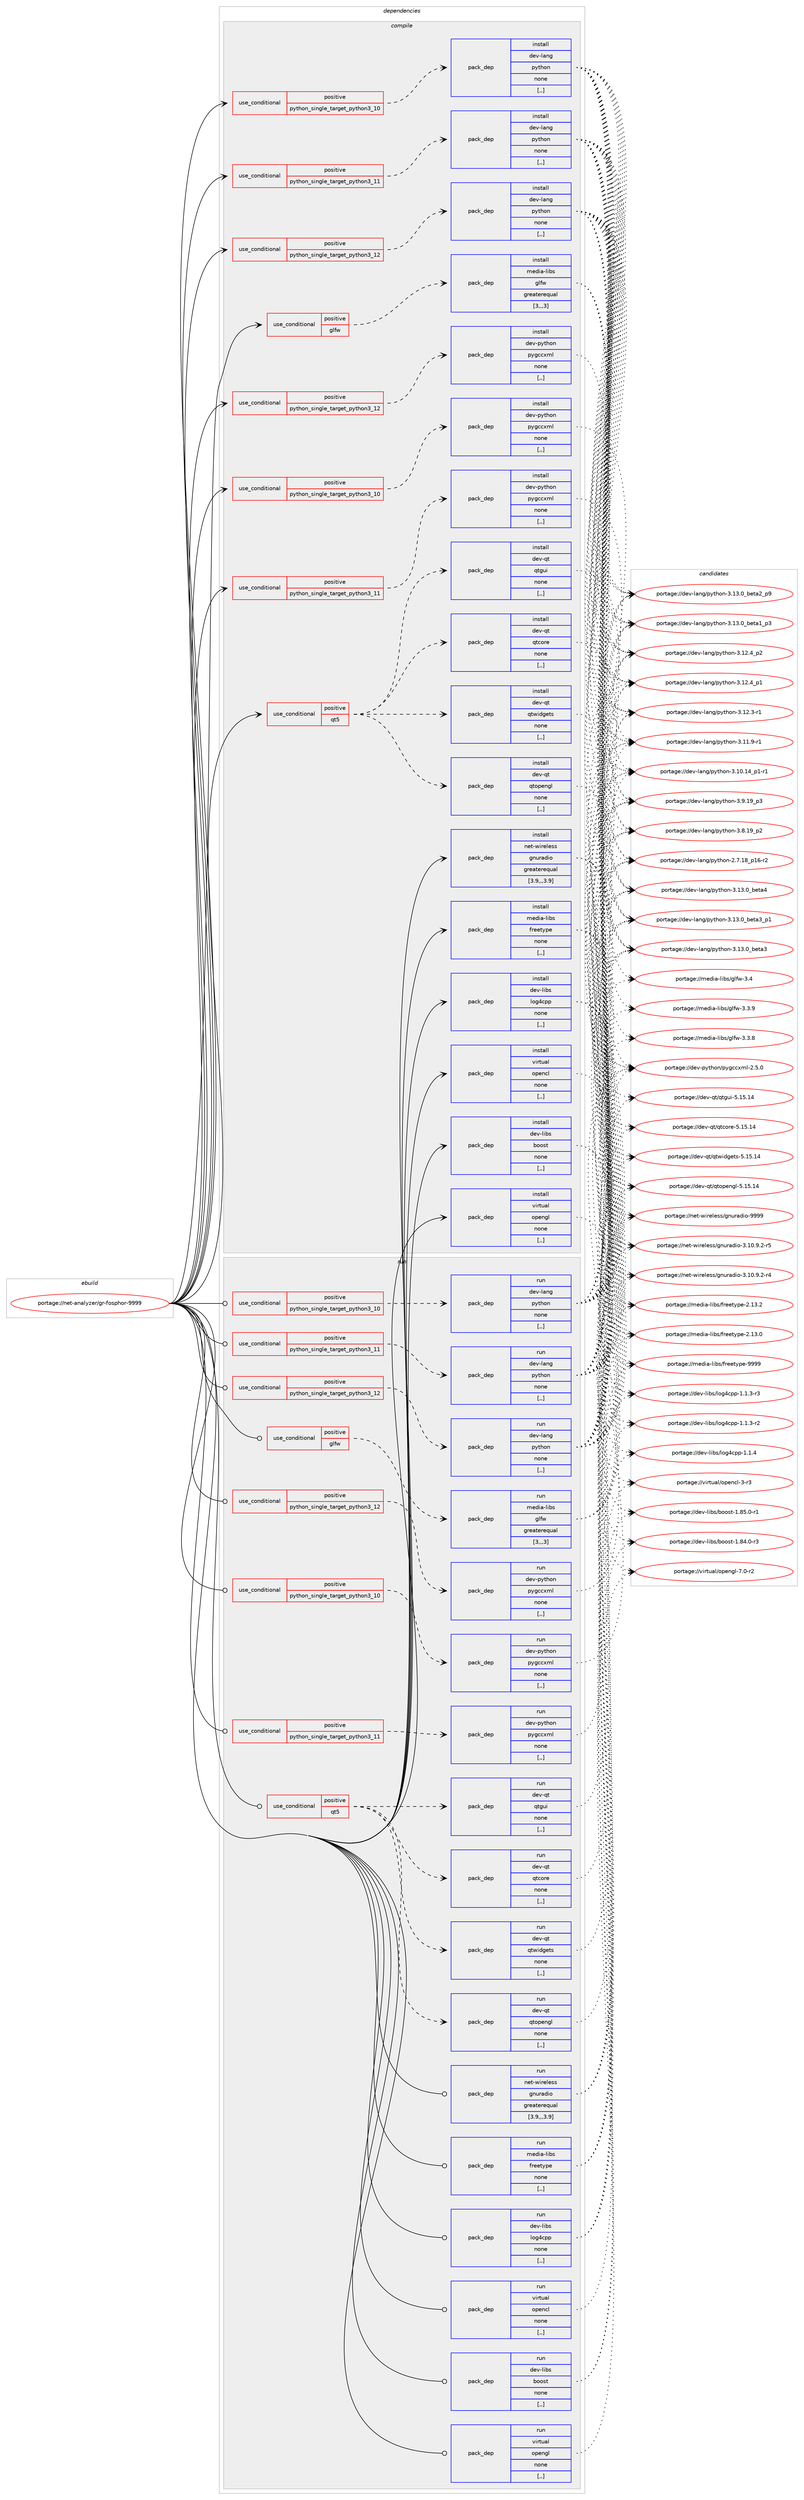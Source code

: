 digraph prolog {

# *************
# Graph options
# *************

newrank=true;
concentrate=true;
compound=true;
graph [rankdir=LR,fontname=Helvetica,fontsize=10,ranksep=1.5];#, ranksep=2.5, nodesep=0.2];
edge  [arrowhead=vee];
node  [fontname=Helvetica,fontsize=10];

# **********
# The ebuild
# **********

subgraph cluster_leftcol {
color=gray;
label=<<i>ebuild</i>>;
id [label="portage://net-analyzer/gr-fosphor-9999", color=red, width=4, href="../net-analyzer/gr-fosphor-9999.svg"];
}

# ****************
# The dependencies
# ****************

subgraph cluster_midcol {
color=gray;
label=<<i>dependencies</i>>;
subgraph cluster_compile {
fillcolor="#eeeeee";
style=filled;
label=<<i>compile</i>>;
subgraph cond86715 {
dependency336898 [label=<<TABLE BORDER="0" CELLBORDER="1" CELLSPACING="0" CELLPADDING="4"><TR><TD ROWSPAN="3" CELLPADDING="10">use_conditional</TD></TR><TR><TD>positive</TD></TR><TR><TD>glfw</TD></TR></TABLE>>, shape=none, color=red];
subgraph pack247632 {
dependency336899 [label=<<TABLE BORDER="0" CELLBORDER="1" CELLSPACING="0" CELLPADDING="4" WIDTH="220"><TR><TD ROWSPAN="6" CELLPADDING="30">pack_dep</TD></TR><TR><TD WIDTH="110">install</TD></TR><TR><TD>media-libs</TD></TR><TR><TD>glfw</TD></TR><TR><TD>greaterequal</TD></TR><TR><TD>[3,,,3]</TD></TR></TABLE>>, shape=none, color=blue];
}
dependency336898:e -> dependency336899:w [weight=20,style="dashed",arrowhead="vee"];
}
id:e -> dependency336898:w [weight=20,style="solid",arrowhead="vee"];
subgraph cond86716 {
dependency336900 [label=<<TABLE BORDER="0" CELLBORDER="1" CELLSPACING="0" CELLPADDING="4"><TR><TD ROWSPAN="3" CELLPADDING="10">use_conditional</TD></TR><TR><TD>positive</TD></TR><TR><TD>python_single_target_python3_10</TD></TR></TABLE>>, shape=none, color=red];
subgraph pack247633 {
dependency336901 [label=<<TABLE BORDER="0" CELLBORDER="1" CELLSPACING="0" CELLPADDING="4" WIDTH="220"><TR><TD ROWSPAN="6" CELLPADDING="30">pack_dep</TD></TR><TR><TD WIDTH="110">install</TD></TR><TR><TD>dev-lang</TD></TR><TR><TD>python</TD></TR><TR><TD>none</TD></TR><TR><TD>[,,]</TD></TR></TABLE>>, shape=none, color=blue];
}
dependency336900:e -> dependency336901:w [weight=20,style="dashed",arrowhead="vee"];
}
id:e -> dependency336900:w [weight=20,style="solid",arrowhead="vee"];
subgraph cond86717 {
dependency336902 [label=<<TABLE BORDER="0" CELLBORDER="1" CELLSPACING="0" CELLPADDING="4"><TR><TD ROWSPAN="3" CELLPADDING="10">use_conditional</TD></TR><TR><TD>positive</TD></TR><TR><TD>python_single_target_python3_10</TD></TR></TABLE>>, shape=none, color=red];
subgraph pack247634 {
dependency336903 [label=<<TABLE BORDER="0" CELLBORDER="1" CELLSPACING="0" CELLPADDING="4" WIDTH="220"><TR><TD ROWSPAN="6" CELLPADDING="30">pack_dep</TD></TR><TR><TD WIDTH="110">install</TD></TR><TR><TD>dev-python</TD></TR><TR><TD>pygccxml</TD></TR><TR><TD>none</TD></TR><TR><TD>[,,]</TD></TR></TABLE>>, shape=none, color=blue];
}
dependency336902:e -> dependency336903:w [weight=20,style="dashed",arrowhead="vee"];
}
id:e -> dependency336902:w [weight=20,style="solid",arrowhead="vee"];
subgraph cond86718 {
dependency336904 [label=<<TABLE BORDER="0" CELLBORDER="1" CELLSPACING="0" CELLPADDING="4"><TR><TD ROWSPAN="3" CELLPADDING="10">use_conditional</TD></TR><TR><TD>positive</TD></TR><TR><TD>python_single_target_python3_11</TD></TR></TABLE>>, shape=none, color=red];
subgraph pack247635 {
dependency336905 [label=<<TABLE BORDER="0" CELLBORDER="1" CELLSPACING="0" CELLPADDING="4" WIDTH="220"><TR><TD ROWSPAN="6" CELLPADDING="30">pack_dep</TD></TR><TR><TD WIDTH="110">install</TD></TR><TR><TD>dev-lang</TD></TR><TR><TD>python</TD></TR><TR><TD>none</TD></TR><TR><TD>[,,]</TD></TR></TABLE>>, shape=none, color=blue];
}
dependency336904:e -> dependency336905:w [weight=20,style="dashed",arrowhead="vee"];
}
id:e -> dependency336904:w [weight=20,style="solid",arrowhead="vee"];
subgraph cond86719 {
dependency336906 [label=<<TABLE BORDER="0" CELLBORDER="1" CELLSPACING="0" CELLPADDING="4"><TR><TD ROWSPAN="3" CELLPADDING="10">use_conditional</TD></TR><TR><TD>positive</TD></TR><TR><TD>python_single_target_python3_11</TD></TR></TABLE>>, shape=none, color=red];
subgraph pack247636 {
dependency336907 [label=<<TABLE BORDER="0" CELLBORDER="1" CELLSPACING="0" CELLPADDING="4" WIDTH="220"><TR><TD ROWSPAN="6" CELLPADDING="30">pack_dep</TD></TR><TR><TD WIDTH="110">install</TD></TR><TR><TD>dev-python</TD></TR><TR><TD>pygccxml</TD></TR><TR><TD>none</TD></TR><TR><TD>[,,]</TD></TR></TABLE>>, shape=none, color=blue];
}
dependency336906:e -> dependency336907:w [weight=20,style="dashed",arrowhead="vee"];
}
id:e -> dependency336906:w [weight=20,style="solid",arrowhead="vee"];
subgraph cond86720 {
dependency336908 [label=<<TABLE BORDER="0" CELLBORDER="1" CELLSPACING="0" CELLPADDING="4"><TR><TD ROWSPAN="3" CELLPADDING="10">use_conditional</TD></TR><TR><TD>positive</TD></TR><TR><TD>python_single_target_python3_12</TD></TR></TABLE>>, shape=none, color=red];
subgraph pack247637 {
dependency336909 [label=<<TABLE BORDER="0" CELLBORDER="1" CELLSPACING="0" CELLPADDING="4" WIDTH="220"><TR><TD ROWSPAN="6" CELLPADDING="30">pack_dep</TD></TR><TR><TD WIDTH="110">install</TD></TR><TR><TD>dev-lang</TD></TR><TR><TD>python</TD></TR><TR><TD>none</TD></TR><TR><TD>[,,]</TD></TR></TABLE>>, shape=none, color=blue];
}
dependency336908:e -> dependency336909:w [weight=20,style="dashed",arrowhead="vee"];
}
id:e -> dependency336908:w [weight=20,style="solid",arrowhead="vee"];
subgraph cond86721 {
dependency336910 [label=<<TABLE BORDER="0" CELLBORDER="1" CELLSPACING="0" CELLPADDING="4"><TR><TD ROWSPAN="3" CELLPADDING="10">use_conditional</TD></TR><TR><TD>positive</TD></TR><TR><TD>python_single_target_python3_12</TD></TR></TABLE>>, shape=none, color=red];
subgraph pack247638 {
dependency336911 [label=<<TABLE BORDER="0" CELLBORDER="1" CELLSPACING="0" CELLPADDING="4" WIDTH="220"><TR><TD ROWSPAN="6" CELLPADDING="30">pack_dep</TD></TR><TR><TD WIDTH="110">install</TD></TR><TR><TD>dev-python</TD></TR><TR><TD>pygccxml</TD></TR><TR><TD>none</TD></TR><TR><TD>[,,]</TD></TR></TABLE>>, shape=none, color=blue];
}
dependency336910:e -> dependency336911:w [weight=20,style="dashed",arrowhead="vee"];
}
id:e -> dependency336910:w [weight=20,style="solid",arrowhead="vee"];
subgraph cond86722 {
dependency336912 [label=<<TABLE BORDER="0" CELLBORDER="1" CELLSPACING="0" CELLPADDING="4"><TR><TD ROWSPAN="3" CELLPADDING="10">use_conditional</TD></TR><TR><TD>positive</TD></TR><TR><TD>qt5</TD></TR></TABLE>>, shape=none, color=red];
subgraph pack247639 {
dependency336913 [label=<<TABLE BORDER="0" CELLBORDER="1" CELLSPACING="0" CELLPADDING="4" WIDTH="220"><TR><TD ROWSPAN="6" CELLPADDING="30">pack_dep</TD></TR><TR><TD WIDTH="110">install</TD></TR><TR><TD>dev-qt</TD></TR><TR><TD>qtcore</TD></TR><TR><TD>none</TD></TR><TR><TD>[,,]</TD></TR></TABLE>>, shape=none, color=blue];
}
dependency336912:e -> dependency336913:w [weight=20,style="dashed",arrowhead="vee"];
subgraph pack247640 {
dependency336914 [label=<<TABLE BORDER="0" CELLBORDER="1" CELLSPACING="0" CELLPADDING="4" WIDTH="220"><TR><TD ROWSPAN="6" CELLPADDING="30">pack_dep</TD></TR><TR><TD WIDTH="110">install</TD></TR><TR><TD>dev-qt</TD></TR><TR><TD>qtgui</TD></TR><TR><TD>none</TD></TR><TR><TD>[,,]</TD></TR></TABLE>>, shape=none, color=blue];
}
dependency336912:e -> dependency336914:w [weight=20,style="dashed",arrowhead="vee"];
subgraph pack247641 {
dependency336915 [label=<<TABLE BORDER="0" CELLBORDER="1" CELLSPACING="0" CELLPADDING="4" WIDTH="220"><TR><TD ROWSPAN="6" CELLPADDING="30">pack_dep</TD></TR><TR><TD WIDTH="110">install</TD></TR><TR><TD>dev-qt</TD></TR><TR><TD>qtopengl</TD></TR><TR><TD>none</TD></TR><TR><TD>[,,]</TD></TR></TABLE>>, shape=none, color=blue];
}
dependency336912:e -> dependency336915:w [weight=20,style="dashed",arrowhead="vee"];
subgraph pack247642 {
dependency336916 [label=<<TABLE BORDER="0" CELLBORDER="1" CELLSPACING="0" CELLPADDING="4" WIDTH="220"><TR><TD ROWSPAN="6" CELLPADDING="30">pack_dep</TD></TR><TR><TD WIDTH="110">install</TD></TR><TR><TD>dev-qt</TD></TR><TR><TD>qtwidgets</TD></TR><TR><TD>none</TD></TR><TR><TD>[,,]</TD></TR></TABLE>>, shape=none, color=blue];
}
dependency336912:e -> dependency336916:w [weight=20,style="dashed",arrowhead="vee"];
}
id:e -> dependency336912:w [weight=20,style="solid",arrowhead="vee"];
subgraph pack247643 {
dependency336917 [label=<<TABLE BORDER="0" CELLBORDER="1" CELLSPACING="0" CELLPADDING="4" WIDTH="220"><TR><TD ROWSPAN="6" CELLPADDING="30">pack_dep</TD></TR><TR><TD WIDTH="110">install</TD></TR><TR><TD>dev-libs</TD></TR><TR><TD>boost</TD></TR><TR><TD>none</TD></TR><TR><TD>[,,]</TD></TR></TABLE>>, shape=none, color=blue];
}
id:e -> dependency336917:w [weight=20,style="solid",arrowhead="vee"];
subgraph pack247644 {
dependency336918 [label=<<TABLE BORDER="0" CELLBORDER="1" CELLSPACING="0" CELLPADDING="4" WIDTH="220"><TR><TD ROWSPAN="6" CELLPADDING="30">pack_dep</TD></TR><TR><TD WIDTH="110">install</TD></TR><TR><TD>dev-libs</TD></TR><TR><TD>log4cpp</TD></TR><TR><TD>none</TD></TR><TR><TD>[,,]</TD></TR></TABLE>>, shape=none, color=blue];
}
id:e -> dependency336918:w [weight=20,style="solid",arrowhead="vee"];
subgraph pack247645 {
dependency336919 [label=<<TABLE BORDER="0" CELLBORDER="1" CELLSPACING="0" CELLPADDING="4" WIDTH="220"><TR><TD ROWSPAN="6" CELLPADDING="30">pack_dep</TD></TR><TR><TD WIDTH="110">install</TD></TR><TR><TD>media-libs</TD></TR><TR><TD>freetype</TD></TR><TR><TD>none</TD></TR><TR><TD>[,,]</TD></TR></TABLE>>, shape=none, color=blue];
}
id:e -> dependency336919:w [weight=20,style="solid",arrowhead="vee"];
subgraph pack247646 {
dependency336920 [label=<<TABLE BORDER="0" CELLBORDER="1" CELLSPACING="0" CELLPADDING="4" WIDTH="220"><TR><TD ROWSPAN="6" CELLPADDING="30">pack_dep</TD></TR><TR><TD WIDTH="110">install</TD></TR><TR><TD>net-wireless</TD></TR><TR><TD>gnuradio</TD></TR><TR><TD>greaterequal</TD></TR><TR><TD>[3.9,,,3.9]</TD></TR></TABLE>>, shape=none, color=blue];
}
id:e -> dependency336920:w [weight=20,style="solid",arrowhead="vee"];
subgraph pack247647 {
dependency336921 [label=<<TABLE BORDER="0" CELLBORDER="1" CELLSPACING="0" CELLPADDING="4" WIDTH="220"><TR><TD ROWSPAN="6" CELLPADDING="30">pack_dep</TD></TR><TR><TD WIDTH="110">install</TD></TR><TR><TD>virtual</TD></TR><TR><TD>opencl</TD></TR><TR><TD>none</TD></TR><TR><TD>[,,]</TD></TR></TABLE>>, shape=none, color=blue];
}
id:e -> dependency336921:w [weight=20,style="solid",arrowhead="vee"];
subgraph pack247648 {
dependency336922 [label=<<TABLE BORDER="0" CELLBORDER="1" CELLSPACING="0" CELLPADDING="4" WIDTH="220"><TR><TD ROWSPAN="6" CELLPADDING="30">pack_dep</TD></TR><TR><TD WIDTH="110">install</TD></TR><TR><TD>virtual</TD></TR><TR><TD>opengl</TD></TR><TR><TD>none</TD></TR><TR><TD>[,,]</TD></TR></TABLE>>, shape=none, color=blue];
}
id:e -> dependency336922:w [weight=20,style="solid",arrowhead="vee"];
}
subgraph cluster_compileandrun {
fillcolor="#eeeeee";
style=filled;
label=<<i>compile and run</i>>;
}
subgraph cluster_run {
fillcolor="#eeeeee";
style=filled;
label=<<i>run</i>>;
subgraph cond86723 {
dependency336923 [label=<<TABLE BORDER="0" CELLBORDER="1" CELLSPACING="0" CELLPADDING="4"><TR><TD ROWSPAN="3" CELLPADDING="10">use_conditional</TD></TR><TR><TD>positive</TD></TR><TR><TD>glfw</TD></TR></TABLE>>, shape=none, color=red];
subgraph pack247649 {
dependency336924 [label=<<TABLE BORDER="0" CELLBORDER="1" CELLSPACING="0" CELLPADDING="4" WIDTH="220"><TR><TD ROWSPAN="6" CELLPADDING="30">pack_dep</TD></TR><TR><TD WIDTH="110">run</TD></TR><TR><TD>media-libs</TD></TR><TR><TD>glfw</TD></TR><TR><TD>greaterequal</TD></TR><TR><TD>[3,,,3]</TD></TR></TABLE>>, shape=none, color=blue];
}
dependency336923:e -> dependency336924:w [weight=20,style="dashed",arrowhead="vee"];
}
id:e -> dependency336923:w [weight=20,style="solid",arrowhead="odot"];
subgraph cond86724 {
dependency336925 [label=<<TABLE BORDER="0" CELLBORDER="1" CELLSPACING="0" CELLPADDING="4"><TR><TD ROWSPAN="3" CELLPADDING="10">use_conditional</TD></TR><TR><TD>positive</TD></TR><TR><TD>python_single_target_python3_10</TD></TR></TABLE>>, shape=none, color=red];
subgraph pack247650 {
dependency336926 [label=<<TABLE BORDER="0" CELLBORDER="1" CELLSPACING="0" CELLPADDING="4" WIDTH="220"><TR><TD ROWSPAN="6" CELLPADDING="30">pack_dep</TD></TR><TR><TD WIDTH="110">run</TD></TR><TR><TD>dev-lang</TD></TR><TR><TD>python</TD></TR><TR><TD>none</TD></TR><TR><TD>[,,]</TD></TR></TABLE>>, shape=none, color=blue];
}
dependency336925:e -> dependency336926:w [weight=20,style="dashed",arrowhead="vee"];
}
id:e -> dependency336925:w [weight=20,style="solid",arrowhead="odot"];
subgraph cond86725 {
dependency336927 [label=<<TABLE BORDER="0" CELLBORDER="1" CELLSPACING="0" CELLPADDING="4"><TR><TD ROWSPAN="3" CELLPADDING="10">use_conditional</TD></TR><TR><TD>positive</TD></TR><TR><TD>python_single_target_python3_10</TD></TR></TABLE>>, shape=none, color=red];
subgraph pack247651 {
dependency336928 [label=<<TABLE BORDER="0" CELLBORDER="1" CELLSPACING="0" CELLPADDING="4" WIDTH="220"><TR><TD ROWSPAN="6" CELLPADDING="30">pack_dep</TD></TR><TR><TD WIDTH="110">run</TD></TR><TR><TD>dev-python</TD></TR><TR><TD>pygccxml</TD></TR><TR><TD>none</TD></TR><TR><TD>[,,]</TD></TR></TABLE>>, shape=none, color=blue];
}
dependency336927:e -> dependency336928:w [weight=20,style="dashed",arrowhead="vee"];
}
id:e -> dependency336927:w [weight=20,style="solid",arrowhead="odot"];
subgraph cond86726 {
dependency336929 [label=<<TABLE BORDER="0" CELLBORDER="1" CELLSPACING="0" CELLPADDING="4"><TR><TD ROWSPAN="3" CELLPADDING="10">use_conditional</TD></TR><TR><TD>positive</TD></TR><TR><TD>python_single_target_python3_11</TD></TR></TABLE>>, shape=none, color=red];
subgraph pack247652 {
dependency336930 [label=<<TABLE BORDER="0" CELLBORDER="1" CELLSPACING="0" CELLPADDING="4" WIDTH="220"><TR><TD ROWSPAN="6" CELLPADDING="30">pack_dep</TD></TR><TR><TD WIDTH="110">run</TD></TR><TR><TD>dev-lang</TD></TR><TR><TD>python</TD></TR><TR><TD>none</TD></TR><TR><TD>[,,]</TD></TR></TABLE>>, shape=none, color=blue];
}
dependency336929:e -> dependency336930:w [weight=20,style="dashed",arrowhead="vee"];
}
id:e -> dependency336929:w [weight=20,style="solid",arrowhead="odot"];
subgraph cond86727 {
dependency336931 [label=<<TABLE BORDER="0" CELLBORDER="1" CELLSPACING="0" CELLPADDING="4"><TR><TD ROWSPAN="3" CELLPADDING="10">use_conditional</TD></TR><TR><TD>positive</TD></TR><TR><TD>python_single_target_python3_11</TD></TR></TABLE>>, shape=none, color=red];
subgraph pack247653 {
dependency336932 [label=<<TABLE BORDER="0" CELLBORDER="1" CELLSPACING="0" CELLPADDING="4" WIDTH="220"><TR><TD ROWSPAN="6" CELLPADDING="30">pack_dep</TD></TR><TR><TD WIDTH="110">run</TD></TR><TR><TD>dev-python</TD></TR><TR><TD>pygccxml</TD></TR><TR><TD>none</TD></TR><TR><TD>[,,]</TD></TR></TABLE>>, shape=none, color=blue];
}
dependency336931:e -> dependency336932:w [weight=20,style="dashed",arrowhead="vee"];
}
id:e -> dependency336931:w [weight=20,style="solid",arrowhead="odot"];
subgraph cond86728 {
dependency336933 [label=<<TABLE BORDER="0" CELLBORDER="1" CELLSPACING="0" CELLPADDING="4"><TR><TD ROWSPAN="3" CELLPADDING="10">use_conditional</TD></TR><TR><TD>positive</TD></TR><TR><TD>python_single_target_python3_12</TD></TR></TABLE>>, shape=none, color=red];
subgraph pack247654 {
dependency336934 [label=<<TABLE BORDER="0" CELLBORDER="1" CELLSPACING="0" CELLPADDING="4" WIDTH="220"><TR><TD ROWSPAN="6" CELLPADDING="30">pack_dep</TD></TR><TR><TD WIDTH="110">run</TD></TR><TR><TD>dev-lang</TD></TR><TR><TD>python</TD></TR><TR><TD>none</TD></TR><TR><TD>[,,]</TD></TR></TABLE>>, shape=none, color=blue];
}
dependency336933:e -> dependency336934:w [weight=20,style="dashed",arrowhead="vee"];
}
id:e -> dependency336933:w [weight=20,style="solid",arrowhead="odot"];
subgraph cond86729 {
dependency336935 [label=<<TABLE BORDER="0" CELLBORDER="1" CELLSPACING="0" CELLPADDING="4"><TR><TD ROWSPAN="3" CELLPADDING="10">use_conditional</TD></TR><TR><TD>positive</TD></TR><TR><TD>python_single_target_python3_12</TD></TR></TABLE>>, shape=none, color=red];
subgraph pack247655 {
dependency336936 [label=<<TABLE BORDER="0" CELLBORDER="1" CELLSPACING="0" CELLPADDING="4" WIDTH="220"><TR><TD ROWSPAN="6" CELLPADDING="30">pack_dep</TD></TR><TR><TD WIDTH="110">run</TD></TR><TR><TD>dev-python</TD></TR><TR><TD>pygccxml</TD></TR><TR><TD>none</TD></TR><TR><TD>[,,]</TD></TR></TABLE>>, shape=none, color=blue];
}
dependency336935:e -> dependency336936:w [weight=20,style="dashed",arrowhead="vee"];
}
id:e -> dependency336935:w [weight=20,style="solid",arrowhead="odot"];
subgraph cond86730 {
dependency336937 [label=<<TABLE BORDER="0" CELLBORDER="1" CELLSPACING="0" CELLPADDING="4"><TR><TD ROWSPAN="3" CELLPADDING="10">use_conditional</TD></TR><TR><TD>positive</TD></TR><TR><TD>qt5</TD></TR></TABLE>>, shape=none, color=red];
subgraph pack247656 {
dependency336938 [label=<<TABLE BORDER="0" CELLBORDER="1" CELLSPACING="0" CELLPADDING="4" WIDTH="220"><TR><TD ROWSPAN="6" CELLPADDING="30">pack_dep</TD></TR><TR><TD WIDTH="110">run</TD></TR><TR><TD>dev-qt</TD></TR><TR><TD>qtcore</TD></TR><TR><TD>none</TD></TR><TR><TD>[,,]</TD></TR></TABLE>>, shape=none, color=blue];
}
dependency336937:e -> dependency336938:w [weight=20,style="dashed",arrowhead="vee"];
subgraph pack247657 {
dependency336939 [label=<<TABLE BORDER="0" CELLBORDER="1" CELLSPACING="0" CELLPADDING="4" WIDTH="220"><TR><TD ROWSPAN="6" CELLPADDING="30">pack_dep</TD></TR><TR><TD WIDTH="110">run</TD></TR><TR><TD>dev-qt</TD></TR><TR><TD>qtgui</TD></TR><TR><TD>none</TD></TR><TR><TD>[,,]</TD></TR></TABLE>>, shape=none, color=blue];
}
dependency336937:e -> dependency336939:w [weight=20,style="dashed",arrowhead="vee"];
subgraph pack247658 {
dependency336940 [label=<<TABLE BORDER="0" CELLBORDER="1" CELLSPACING="0" CELLPADDING="4" WIDTH="220"><TR><TD ROWSPAN="6" CELLPADDING="30">pack_dep</TD></TR><TR><TD WIDTH="110">run</TD></TR><TR><TD>dev-qt</TD></TR><TR><TD>qtopengl</TD></TR><TR><TD>none</TD></TR><TR><TD>[,,]</TD></TR></TABLE>>, shape=none, color=blue];
}
dependency336937:e -> dependency336940:w [weight=20,style="dashed",arrowhead="vee"];
subgraph pack247659 {
dependency336941 [label=<<TABLE BORDER="0" CELLBORDER="1" CELLSPACING="0" CELLPADDING="4" WIDTH="220"><TR><TD ROWSPAN="6" CELLPADDING="30">pack_dep</TD></TR><TR><TD WIDTH="110">run</TD></TR><TR><TD>dev-qt</TD></TR><TR><TD>qtwidgets</TD></TR><TR><TD>none</TD></TR><TR><TD>[,,]</TD></TR></TABLE>>, shape=none, color=blue];
}
dependency336937:e -> dependency336941:w [weight=20,style="dashed",arrowhead="vee"];
}
id:e -> dependency336937:w [weight=20,style="solid",arrowhead="odot"];
subgraph pack247660 {
dependency336942 [label=<<TABLE BORDER="0" CELLBORDER="1" CELLSPACING="0" CELLPADDING="4" WIDTH="220"><TR><TD ROWSPAN="6" CELLPADDING="30">pack_dep</TD></TR><TR><TD WIDTH="110">run</TD></TR><TR><TD>dev-libs</TD></TR><TR><TD>boost</TD></TR><TR><TD>none</TD></TR><TR><TD>[,,]</TD></TR></TABLE>>, shape=none, color=blue];
}
id:e -> dependency336942:w [weight=20,style="solid",arrowhead="odot"];
subgraph pack247661 {
dependency336943 [label=<<TABLE BORDER="0" CELLBORDER="1" CELLSPACING="0" CELLPADDING="4" WIDTH="220"><TR><TD ROWSPAN="6" CELLPADDING="30">pack_dep</TD></TR><TR><TD WIDTH="110">run</TD></TR><TR><TD>dev-libs</TD></TR><TR><TD>log4cpp</TD></TR><TR><TD>none</TD></TR><TR><TD>[,,]</TD></TR></TABLE>>, shape=none, color=blue];
}
id:e -> dependency336943:w [weight=20,style="solid",arrowhead="odot"];
subgraph pack247662 {
dependency336944 [label=<<TABLE BORDER="0" CELLBORDER="1" CELLSPACING="0" CELLPADDING="4" WIDTH="220"><TR><TD ROWSPAN="6" CELLPADDING="30">pack_dep</TD></TR><TR><TD WIDTH="110">run</TD></TR><TR><TD>media-libs</TD></TR><TR><TD>freetype</TD></TR><TR><TD>none</TD></TR><TR><TD>[,,]</TD></TR></TABLE>>, shape=none, color=blue];
}
id:e -> dependency336944:w [weight=20,style="solid",arrowhead="odot"];
subgraph pack247663 {
dependency336945 [label=<<TABLE BORDER="0" CELLBORDER="1" CELLSPACING="0" CELLPADDING="4" WIDTH="220"><TR><TD ROWSPAN="6" CELLPADDING="30">pack_dep</TD></TR><TR><TD WIDTH="110">run</TD></TR><TR><TD>net-wireless</TD></TR><TR><TD>gnuradio</TD></TR><TR><TD>greaterequal</TD></TR><TR><TD>[3.9,,,3.9]</TD></TR></TABLE>>, shape=none, color=blue];
}
id:e -> dependency336945:w [weight=20,style="solid",arrowhead="odot"];
subgraph pack247664 {
dependency336946 [label=<<TABLE BORDER="0" CELLBORDER="1" CELLSPACING="0" CELLPADDING="4" WIDTH="220"><TR><TD ROWSPAN="6" CELLPADDING="30">pack_dep</TD></TR><TR><TD WIDTH="110">run</TD></TR><TR><TD>virtual</TD></TR><TR><TD>opencl</TD></TR><TR><TD>none</TD></TR><TR><TD>[,,]</TD></TR></TABLE>>, shape=none, color=blue];
}
id:e -> dependency336946:w [weight=20,style="solid",arrowhead="odot"];
subgraph pack247665 {
dependency336947 [label=<<TABLE BORDER="0" CELLBORDER="1" CELLSPACING="0" CELLPADDING="4" WIDTH="220"><TR><TD ROWSPAN="6" CELLPADDING="30">pack_dep</TD></TR><TR><TD WIDTH="110">run</TD></TR><TR><TD>virtual</TD></TR><TR><TD>opengl</TD></TR><TR><TD>none</TD></TR><TR><TD>[,,]</TD></TR></TABLE>>, shape=none, color=blue];
}
id:e -> dependency336947:w [weight=20,style="solid",arrowhead="odot"];
}
}

# **************
# The candidates
# **************

subgraph cluster_choices {
rank=same;
color=gray;
label=<<i>candidates</i>>;

subgraph choice247632 {
color=black;
nodesep=1;
choice1091011001059745108105981154710310810211945514652 [label="portage://media-libs/glfw-3.4", color=red, width=4,href="../media-libs/glfw-3.4.svg"];
choice10910110010597451081059811547103108102119455146514657 [label="portage://media-libs/glfw-3.3.9", color=red, width=4,href="../media-libs/glfw-3.3.9.svg"];
choice10910110010597451081059811547103108102119455146514656 [label="portage://media-libs/glfw-3.3.8", color=red, width=4,href="../media-libs/glfw-3.3.8.svg"];
dependency336899:e -> choice1091011001059745108105981154710310810211945514652:w [style=dotted,weight="100"];
dependency336899:e -> choice10910110010597451081059811547103108102119455146514657:w [style=dotted,weight="100"];
dependency336899:e -> choice10910110010597451081059811547103108102119455146514656:w [style=dotted,weight="100"];
}
subgraph choice247633 {
color=black;
nodesep=1;
choice1001011184510897110103471121211161041111104551464951464895981011169752 [label="portage://dev-lang/python-3.13.0_beta4", color=red, width=4,href="../dev-lang/python-3.13.0_beta4.svg"];
choice10010111845108971101034711212111610411111045514649514648959810111697519511249 [label="portage://dev-lang/python-3.13.0_beta3_p1", color=red, width=4,href="../dev-lang/python-3.13.0_beta3_p1.svg"];
choice1001011184510897110103471121211161041111104551464951464895981011169751 [label="portage://dev-lang/python-3.13.0_beta3", color=red, width=4,href="../dev-lang/python-3.13.0_beta3.svg"];
choice10010111845108971101034711212111610411111045514649514648959810111697509511257 [label="portage://dev-lang/python-3.13.0_beta2_p9", color=red, width=4,href="../dev-lang/python-3.13.0_beta2_p9.svg"];
choice10010111845108971101034711212111610411111045514649514648959810111697499511251 [label="portage://dev-lang/python-3.13.0_beta1_p3", color=red, width=4,href="../dev-lang/python-3.13.0_beta1_p3.svg"];
choice100101118451089711010347112121116104111110455146495046529511250 [label="portage://dev-lang/python-3.12.4_p2", color=red, width=4,href="../dev-lang/python-3.12.4_p2.svg"];
choice100101118451089711010347112121116104111110455146495046529511249 [label="portage://dev-lang/python-3.12.4_p1", color=red, width=4,href="../dev-lang/python-3.12.4_p1.svg"];
choice100101118451089711010347112121116104111110455146495046514511449 [label="portage://dev-lang/python-3.12.3-r1", color=red, width=4,href="../dev-lang/python-3.12.3-r1.svg"];
choice100101118451089711010347112121116104111110455146494946574511449 [label="portage://dev-lang/python-3.11.9-r1", color=red, width=4,href="../dev-lang/python-3.11.9-r1.svg"];
choice100101118451089711010347112121116104111110455146494846495295112494511449 [label="portage://dev-lang/python-3.10.14_p1-r1", color=red, width=4,href="../dev-lang/python-3.10.14_p1-r1.svg"];
choice100101118451089711010347112121116104111110455146574649579511251 [label="portage://dev-lang/python-3.9.19_p3", color=red, width=4,href="../dev-lang/python-3.9.19_p3.svg"];
choice100101118451089711010347112121116104111110455146564649579511250 [label="portage://dev-lang/python-3.8.19_p2", color=red, width=4,href="../dev-lang/python-3.8.19_p2.svg"];
choice100101118451089711010347112121116104111110455046554649569511249544511450 [label="portage://dev-lang/python-2.7.18_p16-r2", color=red, width=4,href="../dev-lang/python-2.7.18_p16-r2.svg"];
dependency336901:e -> choice1001011184510897110103471121211161041111104551464951464895981011169752:w [style=dotted,weight="100"];
dependency336901:e -> choice10010111845108971101034711212111610411111045514649514648959810111697519511249:w [style=dotted,weight="100"];
dependency336901:e -> choice1001011184510897110103471121211161041111104551464951464895981011169751:w [style=dotted,weight="100"];
dependency336901:e -> choice10010111845108971101034711212111610411111045514649514648959810111697509511257:w [style=dotted,weight="100"];
dependency336901:e -> choice10010111845108971101034711212111610411111045514649514648959810111697499511251:w [style=dotted,weight="100"];
dependency336901:e -> choice100101118451089711010347112121116104111110455146495046529511250:w [style=dotted,weight="100"];
dependency336901:e -> choice100101118451089711010347112121116104111110455146495046529511249:w [style=dotted,weight="100"];
dependency336901:e -> choice100101118451089711010347112121116104111110455146495046514511449:w [style=dotted,weight="100"];
dependency336901:e -> choice100101118451089711010347112121116104111110455146494946574511449:w [style=dotted,weight="100"];
dependency336901:e -> choice100101118451089711010347112121116104111110455146494846495295112494511449:w [style=dotted,weight="100"];
dependency336901:e -> choice100101118451089711010347112121116104111110455146574649579511251:w [style=dotted,weight="100"];
dependency336901:e -> choice100101118451089711010347112121116104111110455146564649579511250:w [style=dotted,weight="100"];
dependency336901:e -> choice100101118451089711010347112121116104111110455046554649569511249544511450:w [style=dotted,weight="100"];
}
subgraph choice247634 {
color=black;
nodesep=1;
choice10010111845112121116104111110471121211039999120109108455046534648 [label="portage://dev-python/pygccxml-2.5.0", color=red, width=4,href="../dev-python/pygccxml-2.5.0.svg"];
dependency336903:e -> choice10010111845112121116104111110471121211039999120109108455046534648:w [style=dotted,weight="100"];
}
subgraph choice247635 {
color=black;
nodesep=1;
choice1001011184510897110103471121211161041111104551464951464895981011169752 [label="portage://dev-lang/python-3.13.0_beta4", color=red, width=4,href="../dev-lang/python-3.13.0_beta4.svg"];
choice10010111845108971101034711212111610411111045514649514648959810111697519511249 [label="portage://dev-lang/python-3.13.0_beta3_p1", color=red, width=4,href="../dev-lang/python-3.13.0_beta3_p1.svg"];
choice1001011184510897110103471121211161041111104551464951464895981011169751 [label="portage://dev-lang/python-3.13.0_beta3", color=red, width=4,href="../dev-lang/python-3.13.0_beta3.svg"];
choice10010111845108971101034711212111610411111045514649514648959810111697509511257 [label="portage://dev-lang/python-3.13.0_beta2_p9", color=red, width=4,href="../dev-lang/python-3.13.0_beta2_p9.svg"];
choice10010111845108971101034711212111610411111045514649514648959810111697499511251 [label="portage://dev-lang/python-3.13.0_beta1_p3", color=red, width=4,href="../dev-lang/python-3.13.0_beta1_p3.svg"];
choice100101118451089711010347112121116104111110455146495046529511250 [label="portage://dev-lang/python-3.12.4_p2", color=red, width=4,href="../dev-lang/python-3.12.4_p2.svg"];
choice100101118451089711010347112121116104111110455146495046529511249 [label="portage://dev-lang/python-3.12.4_p1", color=red, width=4,href="../dev-lang/python-3.12.4_p1.svg"];
choice100101118451089711010347112121116104111110455146495046514511449 [label="portage://dev-lang/python-3.12.3-r1", color=red, width=4,href="../dev-lang/python-3.12.3-r1.svg"];
choice100101118451089711010347112121116104111110455146494946574511449 [label="portage://dev-lang/python-3.11.9-r1", color=red, width=4,href="../dev-lang/python-3.11.9-r1.svg"];
choice100101118451089711010347112121116104111110455146494846495295112494511449 [label="portage://dev-lang/python-3.10.14_p1-r1", color=red, width=4,href="../dev-lang/python-3.10.14_p1-r1.svg"];
choice100101118451089711010347112121116104111110455146574649579511251 [label="portage://dev-lang/python-3.9.19_p3", color=red, width=4,href="../dev-lang/python-3.9.19_p3.svg"];
choice100101118451089711010347112121116104111110455146564649579511250 [label="portage://dev-lang/python-3.8.19_p2", color=red, width=4,href="../dev-lang/python-3.8.19_p2.svg"];
choice100101118451089711010347112121116104111110455046554649569511249544511450 [label="portage://dev-lang/python-2.7.18_p16-r2", color=red, width=4,href="../dev-lang/python-2.7.18_p16-r2.svg"];
dependency336905:e -> choice1001011184510897110103471121211161041111104551464951464895981011169752:w [style=dotted,weight="100"];
dependency336905:e -> choice10010111845108971101034711212111610411111045514649514648959810111697519511249:w [style=dotted,weight="100"];
dependency336905:e -> choice1001011184510897110103471121211161041111104551464951464895981011169751:w [style=dotted,weight="100"];
dependency336905:e -> choice10010111845108971101034711212111610411111045514649514648959810111697509511257:w [style=dotted,weight="100"];
dependency336905:e -> choice10010111845108971101034711212111610411111045514649514648959810111697499511251:w [style=dotted,weight="100"];
dependency336905:e -> choice100101118451089711010347112121116104111110455146495046529511250:w [style=dotted,weight="100"];
dependency336905:e -> choice100101118451089711010347112121116104111110455146495046529511249:w [style=dotted,weight="100"];
dependency336905:e -> choice100101118451089711010347112121116104111110455146495046514511449:w [style=dotted,weight="100"];
dependency336905:e -> choice100101118451089711010347112121116104111110455146494946574511449:w [style=dotted,weight="100"];
dependency336905:e -> choice100101118451089711010347112121116104111110455146494846495295112494511449:w [style=dotted,weight="100"];
dependency336905:e -> choice100101118451089711010347112121116104111110455146574649579511251:w [style=dotted,weight="100"];
dependency336905:e -> choice100101118451089711010347112121116104111110455146564649579511250:w [style=dotted,weight="100"];
dependency336905:e -> choice100101118451089711010347112121116104111110455046554649569511249544511450:w [style=dotted,weight="100"];
}
subgraph choice247636 {
color=black;
nodesep=1;
choice10010111845112121116104111110471121211039999120109108455046534648 [label="portage://dev-python/pygccxml-2.5.0", color=red, width=4,href="../dev-python/pygccxml-2.5.0.svg"];
dependency336907:e -> choice10010111845112121116104111110471121211039999120109108455046534648:w [style=dotted,weight="100"];
}
subgraph choice247637 {
color=black;
nodesep=1;
choice1001011184510897110103471121211161041111104551464951464895981011169752 [label="portage://dev-lang/python-3.13.0_beta4", color=red, width=4,href="../dev-lang/python-3.13.0_beta4.svg"];
choice10010111845108971101034711212111610411111045514649514648959810111697519511249 [label="portage://dev-lang/python-3.13.0_beta3_p1", color=red, width=4,href="../dev-lang/python-3.13.0_beta3_p1.svg"];
choice1001011184510897110103471121211161041111104551464951464895981011169751 [label="portage://dev-lang/python-3.13.0_beta3", color=red, width=4,href="../dev-lang/python-3.13.0_beta3.svg"];
choice10010111845108971101034711212111610411111045514649514648959810111697509511257 [label="portage://dev-lang/python-3.13.0_beta2_p9", color=red, width=4,href="../dev-lang/python-3.13.0_beta2_p9.svg"];
choice10010111845108971101034711212111610411111045514649514648959810111697499511251 [label="portage://dev-lang/python-3.13.0_beta1_p3", color=red, width=4,href="../dev-lang/python-3.13.0_beta1_p3.svg"];
choice100101118451089711010347112121116104111110455146495046529511250 [label="portage://dev-lang/python-3.12.4_p2", color=red, width=4,href="../dev-lang/python-3.12.4_p2.svg"];
choice100101118451089711010347112121116104111110455146495046529511249 [label="portage://dev-lang/python-3.12.4_p1", color=red, width=4,href="../dev-lang/python-3.12.4_p1.svg"];
choice100101118451089711010347112121116104111110455146495046514511449 [label="portage://dev-lang/python-3.12.3-r1", color=red, width=4,href="../dev-lang/python-3.12.3-r1.svg"];
choice100101118451089711010347112121116104111110455146494946574511449 [label="portage://dev-lang/python-3.11.9-r1", color=red, width=4,href="../dev-lang/python-3.11.9-r1.svg"];
choice100101118451089711010347112121116104111110455146494846495295112494511449 [label="portage://dev-lang/python-3.10.14_p1-r1", color=red, width=4,href="../dev-lang/python-3.10.14_p1-r1.svg"];
choice100101118451089711010347112121116104111110455146574649579511251 [label="portage://dev-lang/python-3.9.19_p3", color=red, width=4,href="../dev-lang/python-3.9.19_p3.svg"];
choice100101118451089711010347112121116104111110455146564649579511250 [label="portage://dev-lang/python-3.8.19_p2", color=red, width=4,href="../dev-lang/python-3.8.19_p2.svg"];
choice100101118451089711010347112121116104111110455046554649569511249544511450 [label="portage://dev-lang/python-2.7.18_p16-r2", color=red, width=4,href="../dev-lang/python-2.7.18_p16-r2.svg"];
dependency336909:e -> choice1001011184510897110103471121211161041111104551464951464895981011169752:w [style=dotted,weight="100"];
dependency336909:e -> choice10010111845108971101034711212111610411111045514649514648959810111697519511249:w [style=dotted,weight="100"];
dependency336909:e -> choice1001011184510897110103471121211161041111104551464951464895981011169751:w [style=dotted,weight="100"];
dependency336909:e -> choice10010111845108971101034711212111610411111045514649514648959810111697509511257:w [style=dotted,weight="100"];
dependency336909:e -> choice10010111845108971101034711212111610411111045514649514648959810111697499511251:w [style=dotted,weight="100"];
dependency336909:e -> choice100101118451089711010347112121116104111110455146495046529511250:w [style=dotted,weight="100"];
dependency336909:e -> choice100101118451089711010347112121116104111110455146495046529511249:w [style=dotted,weight="100"];
dependency336909:e -> choice100101118451089711010347112121116104111110455146495046514511449:w [style=dotted,weight="100"];
dependency336909:e -> choice100101118451089711010347112121116104111110455146494946574511449:w [style=dotted,weight="100"];
dependency336909:e -> choice100101118451089711010347112121116104111110455146494846495295112494511449:w [style=dotted,weight="100"];
dependency336909:e -> choice100101118451089711010347112121116104111110455146574649579511251:w [style=dotted,weight="100"];
dependency336909:e -> choice100101118451089711010347112121116104111110455146564649579511250:w [style=dotted,weight="100"];
dependency336909:e -> choice100101118451089711010347112121116104111110455046554649569511249544511450:w [style=dotted,weight="100"];
}
subgraph choice247638 {
color=black;
nodesep=1;
choice10010111845112121116104111110471121211039999120109108455046534648 [label="portage://dev-python/pygccxml-2.5.0", color=red, width=4,href="../dev-python/pygccxml-2.5.0.svg"];
dependency336911:e -> choice10010111845112121116104111110471121211039999120109108455046534648:w [style=dotted,weight="100"];
}
subgraph choice247639 {
color=black;
nodesep=1;
choice1001011184511311647113116991111141014553464953464952 [label="portage://dev-qt/qtcore-5.15.14", color=red, width=4,href="../dev-qt/qtcore-5.15.14.svg"];
dependency336913:e -> choice1001011184511311647113116991111141014553464953464952:w [style=dotted,weight="100"];
}
subgraph choice247640 {
color=black;
nodesep=1;
choice10010111845113116471131161031171054553464953464952 [label="portage://dev-qt/qtgui-5.15.14", color=red, width=4,href="../dev-qt/qtgui-5.15.14.svg"];
dependency336914:e -> choice10010111845113116471131161031171054553464953464952:w [style=dotted,weight="100"];
}
subgraph choice247641 {
color=black;
nodesep=1;
choice10010111845113116471131161111121011101031084553464953464952 [label="portage://dev-qt/qtopengl-5.15.14", color=red, width=4,href="../dev-qt/qtopengl-5.15.14.svg"];
dependency336915:e -> choice10010111845113116471131161111121011101031084553464953464952:w [style=dotted,weight="100"];
}
subgraph choice247642 {
color=black;
nodesep=1;
choice10010111845113116471131161191051001031011161154553464953464952 [label="portage://dev-qt/qtwidgets-5.15.14", color=red, width=4,href="../dev-qt/qtwidgets-5.15.14.svg"];
dependency336916:e -> choice10010111845113116471131161191051001031011161154553464953464952:w [style=dotted,weight="100"];
}
subgraph choice247643 {
color=black;
nodesep=1;
choice10010111845108105981154798111111115116454946565346484511449 [label="portage://dev-libs/boost-1.85.0-r1", color=red, width=4,href="../dev-libs/boost-1.85.0-r1.svg"];
choice10010111845108105981154798111111115116454946565246484511451 [label="portage://dev-libs/boost-1.84.0-r3", color=red, width=4,href="../dev-libs/boost-1.84.0-r3.svg"];
dependency336917:e -> choice10010111845108105981154798111111115116454946565346484511449:w [style=dotted,weight="100"];
dependency336917:e -> choice10010111845108105981154798111111115116454946565246484511451:w [style=dotted,weight="100"];
}
subgraph choice247644 {
color=black;
nodesep=1;
choice1001011184510810598115471081111035299112112454946494652 [label="portage://dev-libs/log4cpp-1.1.4", color=red, width=4,href="../dev-libs/log4cpp-1.1.4.svg"];
choice10010111845108105981154710811110352991121124549464946514511451 [label="portage://dev-libs/log4cpp-1.1.3-r3", color=red, width=4,href="../dev-libs/log4cpp-1.1.3-r3.svg"];
choice10010111845108105981154710811110352991121124549464946514511450 [label="portage://dev-libs/log4cpp-1.1.3-r2", color=red, width=4,href="../dev-libs/log4cpp-1.1.3-r2.svg"];
dependency336918:e -> choice1001011184510810598115471081111035299112112454946494652:w [style=dotted,weight="100"];
dependency336918:e -> choice10010111845108105981154710811110352991121124549464946514511451:w [style=dotted,weight="100"];
dependency336918:e -> choice10010111845108105981154710811110352991121124549464946514511450:w [style=dotted,weight="100"];
}
subgraph choice247645 {
color=black;
nodesep=1;
choice109101100105974510810598115471021141011011161211121014557575757 [label="portage://media-libs/freetype-9999", color=red, width=4,href="../media-libs/freetype-9999.svg"];
choice1091011001059745108105981154710211410110111612111210145504649514650 [label="portage://media-libs/freetype-2.13.2", color=red, width=4,href="../media-libs/freetype-2.13.2.svg"];
choice1091011001059745108105981154710211410110111612111210145504649514648 [label="portage://media-libs/freetype-2.13.0", color=red, width=4,href="../media-libs/freetype-2.13.0.svg"];
dependency336919:e -> choice109101100105974510810598115471021141011011161211121014557575757:w [style=dotted,weight="100"];
dependency336919:e -> choice1091011001059745108105981154710211410110111612111210145504649514650:w [style=dotted,weight="100"];
dependency336919:e -> choice1091011001059745108105981154710211410110111612111210145504649514648:w [style=dotted,weight="100"];
}
subgraph choice247646 {
color=black;
nodesep=1;
choice1101011164511910511410110810111511547103110117114971001051114557575757 [label="portage://net-wireless/gnuradio-9999", color=red, width=4,href="../net-wireless/gnuradio-9999.svg"];
choice1101011164511910511410110810111511547103110117114971001051114551464948465746504511453 [label="portage://net-wireless/gnuradio-3.10.9.2-r5", color=red, width=4,href="../net-wireless/gnuradio-3.10.9.2-r5.svg"];
choice1101011164511910511410110810111511547103110117114971001051114551464948465746504511452 [label="portage://net-wireless/gnuradio-3.10.9.2-r4", color=red, width=4,href="../net-wireless/gnuradio-3.10.9.2-r4.svg"];
dependency336920:e -> choice1101011164511910511410110810111511547103110117114971001051114557575757:w [style=dotted,weight="100"];
dependency336920:e -> choice1101011164511910511410110810111511547103110117114971001051114551464948465746504511453:w [style=dotted,weight="100"];
dependency336920:e -> choice1101011164511910511410110810111511547103110117114971001051114551464948465746504511452:w [style=dotted,weight="100"];
}
subgraph choice247647 {
color=black;
nodesep=1;
choice11810511411611797108471111121011109910845514511451 [label="portage://virtual/opencl-3-r3", color=red, width=4,href="../virtual/opencl-3-r3.svg"];
dependency336921:e -> choice11810511411611797108471111121011109910845514511451:w [style=dotted,weight="100"];
}
subgraph choice247648 {
color=black;
nodesep=1;
choice1181051141161179710847111112101110103108455546484511450 [label="portage://virtual/opengl-7.0-r2", color=red, width=4,href="../virtual/opengl-7.0-r2.svg"];
dependency336922:e -> choice1181051141161179710847111112101110103108455546484511450:w [style=dotted,weight="100"];
}
subgraph choice247649 {
color=black;
nodesep=1;
choice1091011001059745108105981154710310810211945514652 [label="portage://media-libs/glfw-3.4", color=red, width=4,href="../media-libs/glfw-3.4.svg"];
choice10910110010597451081059811547103108102119455146514657 [label="portage://media-libs/glfw-3.3.9", color=red, width=4,href="../media-libs/glfw-3.3.9.svg"];
choice10910110010597451081059811547103108102119455146514656 [label="portage://media-libs/glfw-3.3.8", color=red, width=4,href="../media-libs/glfw-3.3.8.svg"];
dependency336924:e -> choice1091011001059745108105981154710310810211945514652:w [style=dotted,weight="100"];
dependency336924:e -> choice10910110010597451081059811547103108102119455146514657:w [style=dotted,weight="100"];
dependency336924:e -> choice10910110010597451081059811547103108102119455146514656:w [style=dotted,weight="100"];
}
subgraph choice247650 {
color=black;
nodesep=1;
choice1001011184510897110103471121211161041111104551464951464895981011169752 [label="portage://dev-lang/python-3.13.0_beta4", color=red, width=4,href="../dev-lang/python-3.13.0_beta4.svg"];
choice10010111845108971101034711212111610411111045514649514648959810111697519511249 [label="portage://dev-lang/python-3.13.0_beta3_p1", color=red, width=4,href="../dev-lang/python-3.13.0_beta3_p1.svg"];
choice1001011184510897110103471121211161041111104551464951464895981011169751 [label="portage://dev-lang/python-3.13.0_beta3", color=red, width=4,href="../dev-lang/python-3.13.0_beta3.svg"];
choice10010111845108971101034711212111610411111045514649514648959810111697509511257 [label="portage://dev-lang/python-3.13.0_beta2_p9", color=red, width=4,href="../dev-lang/python-3.13.0_beta2_p9.svg"];
choice10010111845108971101034711212111610411111045514649514648959810111697499511251 [label="portage://dev-lang/python-3.13.0_beta1_p3", color=red, width=4,href="../dev-lang/python-3.13.0_beta1_p3.svg"];
choice100101118451089711010347112121116104111110455146495046529511250 [label="portage://dev-lang/python-3.12.4_p2", color=red, width=4,href="../dev-lang/python-3.12.4_p2.svg"];
choice100101118451089711010347112121116104111110455146495046529511249 [label="portage://dev-lang/python-3.12.4_p1", color=red, width=4,href="../dev-lang/python-3.12.4_p1.svg"];
choice100101118451089711010347112121116104111110455146495046514511449 [label="portage://dev-lang/python-3.12.3-r1", color=red, width=4,href="../dev-lang/python-3.12.3-r1.svg"];
choice100101118451089711010347112121116104111110455146494946574511449 [label="portage://dev-lang/python-3.11.9-r1", color=red, width=4,href="../dev-lang/python-3.11.9-r1.svg"];
choice100101118451089711010347112121116104111110455146494846495295112494511449 [label="portage://dev-lang/python-3.10.14_p1-r1", color=red, width=4,href="../dev-lang/python-3.10.14_p1-r1.svg"];
choice100101118451089711010347112121116104111110455146574649579511251 [label="portage://dev-lang/python-3.9.19_p3", color=red, width=4,href="../dev-lang/python-3.9.19_p3.svg"];
choice100101118451089711010347112121116104111110455146564649579511250 [label="portage://dev-lang/python-3.8.19_p2", color=red, width=4,href="../dev-lang/python-3.8.19_p2.svg"];
choice100101118451089711010347112121116104111110455046554649569511249544511450 [label="portage://dev-lang/python-2.7.18_p16-r2", color=red, width=4,href="../dev-lang/python-2.7.18_p16-r2.svg"];
dependency336926:e -> choice1001011184510897110103471121211161041111104551464951464895981011169752:w [style=dotted,weight="100"];
dependency336926:e -> choice10010111845108971101034711212111610411111045514649514648959810111697519511249:w [style=dotted,weight="100"];
dependency336926:e -> choice1001011184510897110103471121211161041111104551464951464895981011169751:w [style=dotted,weight="100"];
dependency336926:e -> choice10010111845108971101034711212111610411111045514649514648959810111697509511257:w [style=dotted,weight="100"];
dependency336926:e -> choice10010111845108971101034711212111610411111045514649514648959810111697499511251:w [style=dotted,weight="100"];
dependency336926:e -> choice100101118451089711010347112121116104111110455146495046529511250:w [style=dotted,weight="100"];
dependency336926:e -> choice100101118451089711010347112121116104111110455146495046529511249:w [style=dotted,weight="100"];
dependency336926:e -> choice100101118451089711010347112121116104111110455146495046514511449:w [style=dotted,weight="100"];
dependency336926:e -> choice100101118451089711010347112121116104111110455146494946574511449:w [style=dotted,weight="100"];
dependency336926:e -> choice100101118451089711010347112121116104111110455146494846495295112494511449:w [style=dotted,weight="100"];
dependency336926:e -> choice100101118451089711010347112121116104111110455146574649579511251:w [style=dotted,weight="100"];
dependency336926:e -> choice100101118451089711010347112121116104111110455146564649579511250:w [style=dotted,weight="100"];
dependency336926:e -> choice100101118451089711010347112121116104111110455046554649569511249544511450:w [style=dotted,weight="100"];
}
subgraph choice247651 {
color=black;
nodesep=1;
choice10010111845112121116104111110471121211039999120109108455046534648 [label="portage://dev-python/pygccxml-2.5.0", color=red, width=4,href="../dev-python/pygccxml-2.5.0.svg"];
dependency336928:e -> choice10010111845112121116104111110471121211039999120109108455046534648:w [style=dotted,weight="100"];
}
subgraph choice247652 {
color=black;
nodesep=1;
choice1001011184510897110103471121211161041111104551464951464895981011169752 [label="portage://dev-lang/python-3.13.0_beta4", color=red, width=4,href="../dev-lang/python-3.13.0_beta4.svg"];
choice10010111845108971101034711212111610411111045514649514648959810111697519511249 [label="portage://dev-lang/python-3.13.0_beta3_p1", color=red, width=4,href="../dev-lang/python-3.13.0_beta3_p1.svg"];
choice1001011184510897110103471121211161041111104551464951464895981011169751 [label="portage://dev-lang/python-3.13.0_beta3", color=red, width=4,href="../dev-lang/python-3.13.0_beta3.svg"];
choice10010111845108971101034711212111610411111045514649514648959810111697509511257 [label="portage://dev-lang/python-3.13.0_beta2_p9", color=red, width=4,href="../dev-lang/python-3.13.0_beta2_p9.svg"];
choice10010111845108971101034711212111610411111045514649514648959810111697499511251 [label="portage://dev-lang/python-3.13.0_beta1_p3", color=red, width=4,href="../dev-lang/python-3.13.0_beta1_p3.svg"];
choice100101118451089711010347112121116104111110455146495046529511250 [label="portage://dev-lang/python-3.12.4_p2", color=red, width=4,href="../dev-lang/python-3.12.4_p2.svg"];
choice100101118451089711010347112121116104111110455146495046529511249 [label="portage://dev-lang/python-3.12.4_p1", color=red, width=4,href="../dev-lang/python-3.12.4_p1.svg"];
choice100101118451089711010347112121116104111110455146495046514511449 [label="portage://dev-lang/python-3.12.3-r1", color=red, width=4,href="../dev-lang/python-3.12.3-r1.svg"];
choice100101118451089711010347112121116104111110455146494946574511449 [label="portage://dev-lang/python-3.11.9-r1", color=red, width=4,href="../dev-lang/python-3.11.9-r1.svg"];
choice100101118451089711010347112121116104111110455146494846495295112494511449 [label="portage://dev-lang/python-3.10.14_p1-r1", color=red, width=4,href="../dev-lang/python-3.10.14_p1-r1.svg"];
choice100101118451089711010347112121116104111110455146574649579511251 [label="portage://dev-lang/python-3.9.19_p3", color=red, width=4,href="../dev-lang/python-3.9.19_p3.svg"];
choice100101118451089711010347112121116104111110455146564649579511250 [label="portage://dev-lang/python-3.8.19_p2", color=red, width=4,href="../dev-lang/python-3.8.19_p2.svg"];
choice100101118451089711010347112121116104111110455046554649569511249544511450 [label="portage://dev-lang/python-2.7.18_p16-r2", color=red, width=4,href="../dev-lang/python-2.7.18_p16-r2.svg"];
dependency336930:e -> choice1001011184510897110103471121211161041111104551464951464895981011169752:w [style=dotted,weight="100"];
dependency336930:e -> choice10010111845108971101034711212111610411111045514649514648959810111697519511249:w [style=dotted,weight="100"];
dependency336930:e -> choice1001011184510897110103471121211161041111104551464951464895981011169751:w [style=dotted,weight="100"];
dependency336930:e -> choice10010111845108971101034711212111610411111045514649514648959810111697509511257:w [style=dotted,weight="100"];
dependency336930:e -> choice10010111845108971101034711212111610411111045514649514648959810111697499511251:w [style=dotted,weight="100"];
dependency336930:e -> choice100101118451089711010347112121116104111110455146495046529511250:w [style=dotted,weight="100"];
dependency336930:e -> choice100101118451089711010347112121116104111110455146495046529511249:w [style=dotted,weight="100"];
dependency336930:e -> choice100101118451089711010347112121116104111110455146495046514511449:w [style=dotted,weight="100"];
dependency336930:e -> choice100101118451089711010347112121116104111110455146494946574511449:w [style=dotted,weight="100"];
dependency336930:e -> choice100101118451089711010347112121116104111110455146494846495295112494511449:w [style=dotted,weight="100"];
dependency336930:e -> choice100101118451089711010347112121116104111110455146574649579511251:w [style=dotted,weight="100"];
dependency336930:e -> choice100101118451089711010347112121116104111110455146564649579511250:w [style=dotted,weight="100"];
dependency336930:e -> choice100101118451089711010347112121116104111110455046554649569511249544511450:w [style=dotted,weight="100"];
}
subgraph choice247653 {
color=black;
nodesep=1;
choice10010111845112121116104111110471121211039999120109108455046534648 [label="portage://dev-python/pygccxml-2.5.0", color=red, width=4,href="../dev-python/pygccxml-2.5.0.svg"];
dependency336932:e -> choice10010111845112121116104111110471121211039999120109108455046534648:w [style=dotted,weight="100"];
}
subgraph choice247654 {
color=black;
nodesep=1;
choice1001011184510897110103471121211161041111104551464951464895981011169752 [label="portage://dev-lang/python-3.13.0_beta4", color=red, width=4,href="../dev-lang/python-3.13.0_beta4.svg"];
choice10010111845108971101034711212111610411111045514649514648959810111697519511249 [label="portage://dev-lang/python-3.13.0_beta3_p1", color=red, width=4,href="../dev-lang/python-3.13.0_beta3_p1.svg"];
choice1001011184510897110103471121211161041111104551464951464895981011169751 [label="portage://dev-lang/python-3.13.0_beta3", color=red, width=4,href="../dev-lang/python-3.13.0_beta3.svg"];
choice10010111845108971101034711212111610411111045514649514648959810111697509511257 [label="portage://dev-lang/python-3.13.0_beta2_p9", color=red, width=4,href="../dev-lang/python-3.13.0_beta2_p9.svg"];
choice10010111845108971101034711212111610411111045514649514648959810111697499511251 [label="portage://dev-lang/python-3.13.0_beta1_p3", color=red, width=4,href="../dev-lang/python-3.13.0_beta1_p3.svg"];
choice100101118451089711010347112121116104111110455146495046529511250 [label="portage://dev-lang/python-3.12.4_p2", color=red, width=4,href="../dev-lang/python-3.12.4_p2.svg"];
choice100101118451089711010347112121116104111110455146495046529511249 [label="portage://dev-lang/python-3.12.4_p1", color=red, width=4,href="../dev-lang/python-3.12.4_p1.svg"];
choice100101118451089711010347112121116104111110455146495046514511449 [label="portage://dev-lang/python-3.12.3-r1", color=red, width=4,href="../dev-lang/python-3.12.3-r1.svg"];
choice100101118451089711010347112121116104111110455146494946574511449 [label="portage://dev-lang/python-3.11.9-r1", color=red, width=4,href="../dev-lang/python-3.11.9-r1.svg"];
choice100101118451089711010347112121116104111110455146494846495295112494511449 [label="portage://dev-lang/python-3.10.14_p1-r1", color=red, width=4,href="../dev-lang/python-3.10.14_p1-r1.svg"];
choice100101118451089711010347112121116104111110455146574649579511251 [label="portage://dev-lang/python-3.9.19_p3", color=red, width=4,href="../dev-lang/python-3.9.19_p3.svg"];
choice100101118451089711010347112121116104111110455146564649579511250 [label="portage://dev-lang/python-3.8.19_p2", color=red, width=4,href="../dev-lang/python-3.8.19_p2.svg"];
choice100101118451089711010347112121116104111110455046554649569511249544511450 [label="portage://dev-lang/python-2.7.18_p16-r2", color=red, width=4,href="../dev-lang/python-2.7.18_p16-r2.svg"];
dependency336934:e -> choice1001011184510897110103471121211161041111104551464951464895981011169752:w [style=dotted,weight="100"];
dependency336934:e -> choice10010111845108971101034711212111610411111045514649514648959810111697519511249:w [style=dotted,weight="100"];
dependency336934:e -> choice1001011184510897110103471121211161041111104551464951464895981011169751:w [style=dotted,weight="100"];
dependency336934:e -> choice10010111845108971101034711212111610411111045514649514648959810111697509511257:w [style=dotted,weight="100"];
dependency336934:e -> choice10010111845108971101034711212111610411111045514649514648959810111697499511251:w [style=dotted,weight="100"];
dependency336934:e -> choice100101118451089711010347112121116104111110455146495046529511250:w [style=dotted,weight="100"];
dependency336934:e -> choice100101118451089711010347112121116104111110455146495046529511249:w [style=dotted,weight="100"];
dependency336934:e -> choice100101118451089711010347112121116104111110455146495046514511449:w [style=dotted,weight="100"];
dependency336934:e -> choice100101118451089711010347112121116104111110455146494946574511449:w [style=dotted,weight="100"];
dependency336934:e -> choice100101118451089711010347112121116104111110455146494846495295112494511449:w [style=dotted,weight="100"];
dependency336934:e -> choice100101118451089711010347112121116104111110455146574649579511251:w [style=dotted,weight="100"];
dependency336934:e -> choice100101118451089711010347112121116104111110455146564649579511250:w [style=dotted,weight="100"];
dependency336934:e -> choice100101118451089711010347112121116104111110455046554649569511249544511450:w [style=dotted,weight="100"];
}
subgraph choice247655 {
color=black;
nodesep=1;
choice10010111845112121116104111110471121211039999120109108455046534648 [label="portage://dev-python/pygccxml-2.5.0", color=red, width=4,href="../dev-python/pygccxml-2.5.0.svg"];
dependency336936:e -> choice10010111845112121116104111110471121211039999120109108455046534648:w [style=dotted,weight="100"];
}
subgraph choice247656 {
color=black;
nodesep=1;
choice1001011184511311647113116991111141014553464953464952 [label="portage://dev-qt/qtcore-5.15.14", color=red, width=4,href="../dev-qt/qtcore-5.15.14.svg"];
dependency336938:e -> choice1001011184511311647113116991111141014553464953464952:w [style=dotted,weight="100"];
}
subgraph choice247657 {
color=black;
nodesep=1;
choice10010111845113116471131161031171054553464953464952 [label="portage://dev-qt/qtgui-5.15.14", color=red, width=4,href="../dev-qt/qtgui-5.15.14.svg"];
dependency336939:e -> choice10010111845113116471131161031171054553464953464952:w [style=dotted,weight="100"];
}
subgraph choice247658 {
color=black;
nodesep=1;
choice10010111845113116471131161111121011101031084553464953464952 [label="portage://dev-qt/qtopengl-5.15.14", color=red, width=4,href="../dev-qt/qtopengl-5.15.14.svg"];
dependency336940:e -> choice10010111845113116471131161111121011101031084553464953464952:w [style=dotted,weight="100"];
}
subgraph choice247659 {
color=black;
nodesep=1;
choice10010111845113116471131161191051001031011161154553464953464952 [label="portage://dev-qt/qtwidgets-5.15.14", color=red, width=4,href="../dev-qt/qtwidgets-5.15.14.svg"];
dependency336941:e -> choice10010111845113116471131161191051001031011161154553464953464952:w [style=dotted,weight="100"];
}
subgraph choice247660 {
color=black;
nodesep=1;
choice10010111845108105981154798111111115116454946565346484511449 [label="portage://dev-libs/boost-1.85.0-r1", color=red, width=4,href="../dev-libs/boost-1.85.0-r1.svg"];
choice10010111845108105981154798111111115116454946565246484511451 [label="portage://dev-libs/boost-1.84.0-r3", color=red, width=4,href="../dev-libs/boost-1.84.0-r3.svg"];
dependency336942:e -> choice10010111845108105981154798111111115116454946565346484511449:w [style=dotted,weight="100"];
dependency336942:e -> choice10010111845108105981154798111111115116454946565246484511451:w [style=dotted,weight="100"];
}
subgraph choice247661 {
color=black;
nodesep=1;
choice1001011184510810598115471081111035299112112454946494652 [label="portage://dev-libs/log4cpp-1.1.4", color=red, width=4,href="../dev-libs/log4cpp-1.1.4.svg"];
choice10010111845108105981154710811110352991121124549464946514511451 [label="portage://dev-libs/log4cpp-1.1.3-r3", color=red, width=4,href="../dev-libs/log4cpp-1.1.3-r3.svg"];
choice10010111845108105981154710811110352991121124549464946514511450 [label="portage://dev-libs/log4cpp-1.1.3-r2", color=red, width=4,href="../dev-libs/log4cpp-1.1.3-r2.svg"];
dependency336943:e -> choice1001011184510810598115471081111035299112112454946494652:w [style=dotted,weight="100"];
dependency336943:e -> choice10010111845108105981154710811110352991121124549464946514511451:w [style=dotted,weight="100"];
dependency336943:e -> choice10010111845108105981154710811110352991121124549464946514511450:w [style=dotted,weight="100"];
}
subgraph choice247662 {
color=black;
nodesep=1;
choice109101100105974510810598115471021141011011161211121014557575757 [label="portage://media-libs/freetype-9999", color=red, width=4,href="../media-libs/freetype-9999.svg"];
choice1091011001059745108105981154710211410110111612111210145504649514650 [label="portage://media-libs/freetype-2.13.2", color=red, width=4,href="../media-libs/freetype-2.13.2.svg"];
choice1091011001059745108105981154710211410110111612111210145504649514648 [label="portage://media-libs/freetype-2.13.0", color=red, width=4,href="../media-libs/freetype-2.13.0.svg"];
dependency336944:e -> choice109101100105974510810598115471021141011011161211121014557575757:w [style=dotted,weight="100"];
dependency336944:e -> choice1091011001059745108105981154710211410110111612111210145504649514650:w [style=dotted,weight="100"];
dependency336944:e -> choice1091011001059745108105981154710211410110111612111210145504649514648:w [style=dotted,weight="100"];
}
subgraph choice247663 {
color=black;
nodesep=1;
choice1101011164511910511410110810111511547103110117114971001051114557575757 [label="portage://net-wireless/gnuradio-9999", color=red, width=4,href="../net-wireless/gnuradio-9999.svg"];
choice1101011164511910511410110810111511547103110117114971001051114551464948465746504511453 [label="portage://net-wireless/gnuradio-3.10.9.2-r5", color=red, width=4,href="../net-wireless/gnuradio-3.10.9.2-r5.svg"];
choice1101011164511910511410110810111511547103110117114971001051114551464948465746504511452 [label="portage://net-wireless/gnuradio-3.10.9.2-r4", color=red, width=4,href="../net-wireless/gnuradio-3.10.9.2-r4.svg"];
dependency336945:e -> choice1101011164511910511410110810111511547103110117114971001051114557575757:w [style=dotted,weight="100"];
dependency336945:e -> choice1101011164511910511410110810111511547103110117114971001051114551464948465746504511453:w [style=dotted,weight="100"];
dependency336945:e -> choice1101011164511910511410110810111511547103110117114971001051114551464948465746504511452:w [style=dotted,weight="100"];
}
subgraph choice247664 {
color=black;
nodesep=1;
choice11810511411611797108471111121011109910845514511451 [label="portage://virtual/opencl-3-r3", color=red, width=4,href="../virtual/opencl-3-r3.svg"];
dependency336946:e -> choice11810511411611797108471111121011109910845514511451:w [style=dotted,weight="100"];
}
subgraph choice247665 {
color=black;
nodesep=1;
choice1181051141161179710847111112101110103108455546484511450 [label="portage://virtual/opengl-7.0-r2", color=red, width=4,href="../virtual/opengl-7.0-r2.svg"];
dependency336947:e -> choice1181051141161179710847111112101110103108455546484511450:w [style=dotted,weight="100"];
}
}

}
